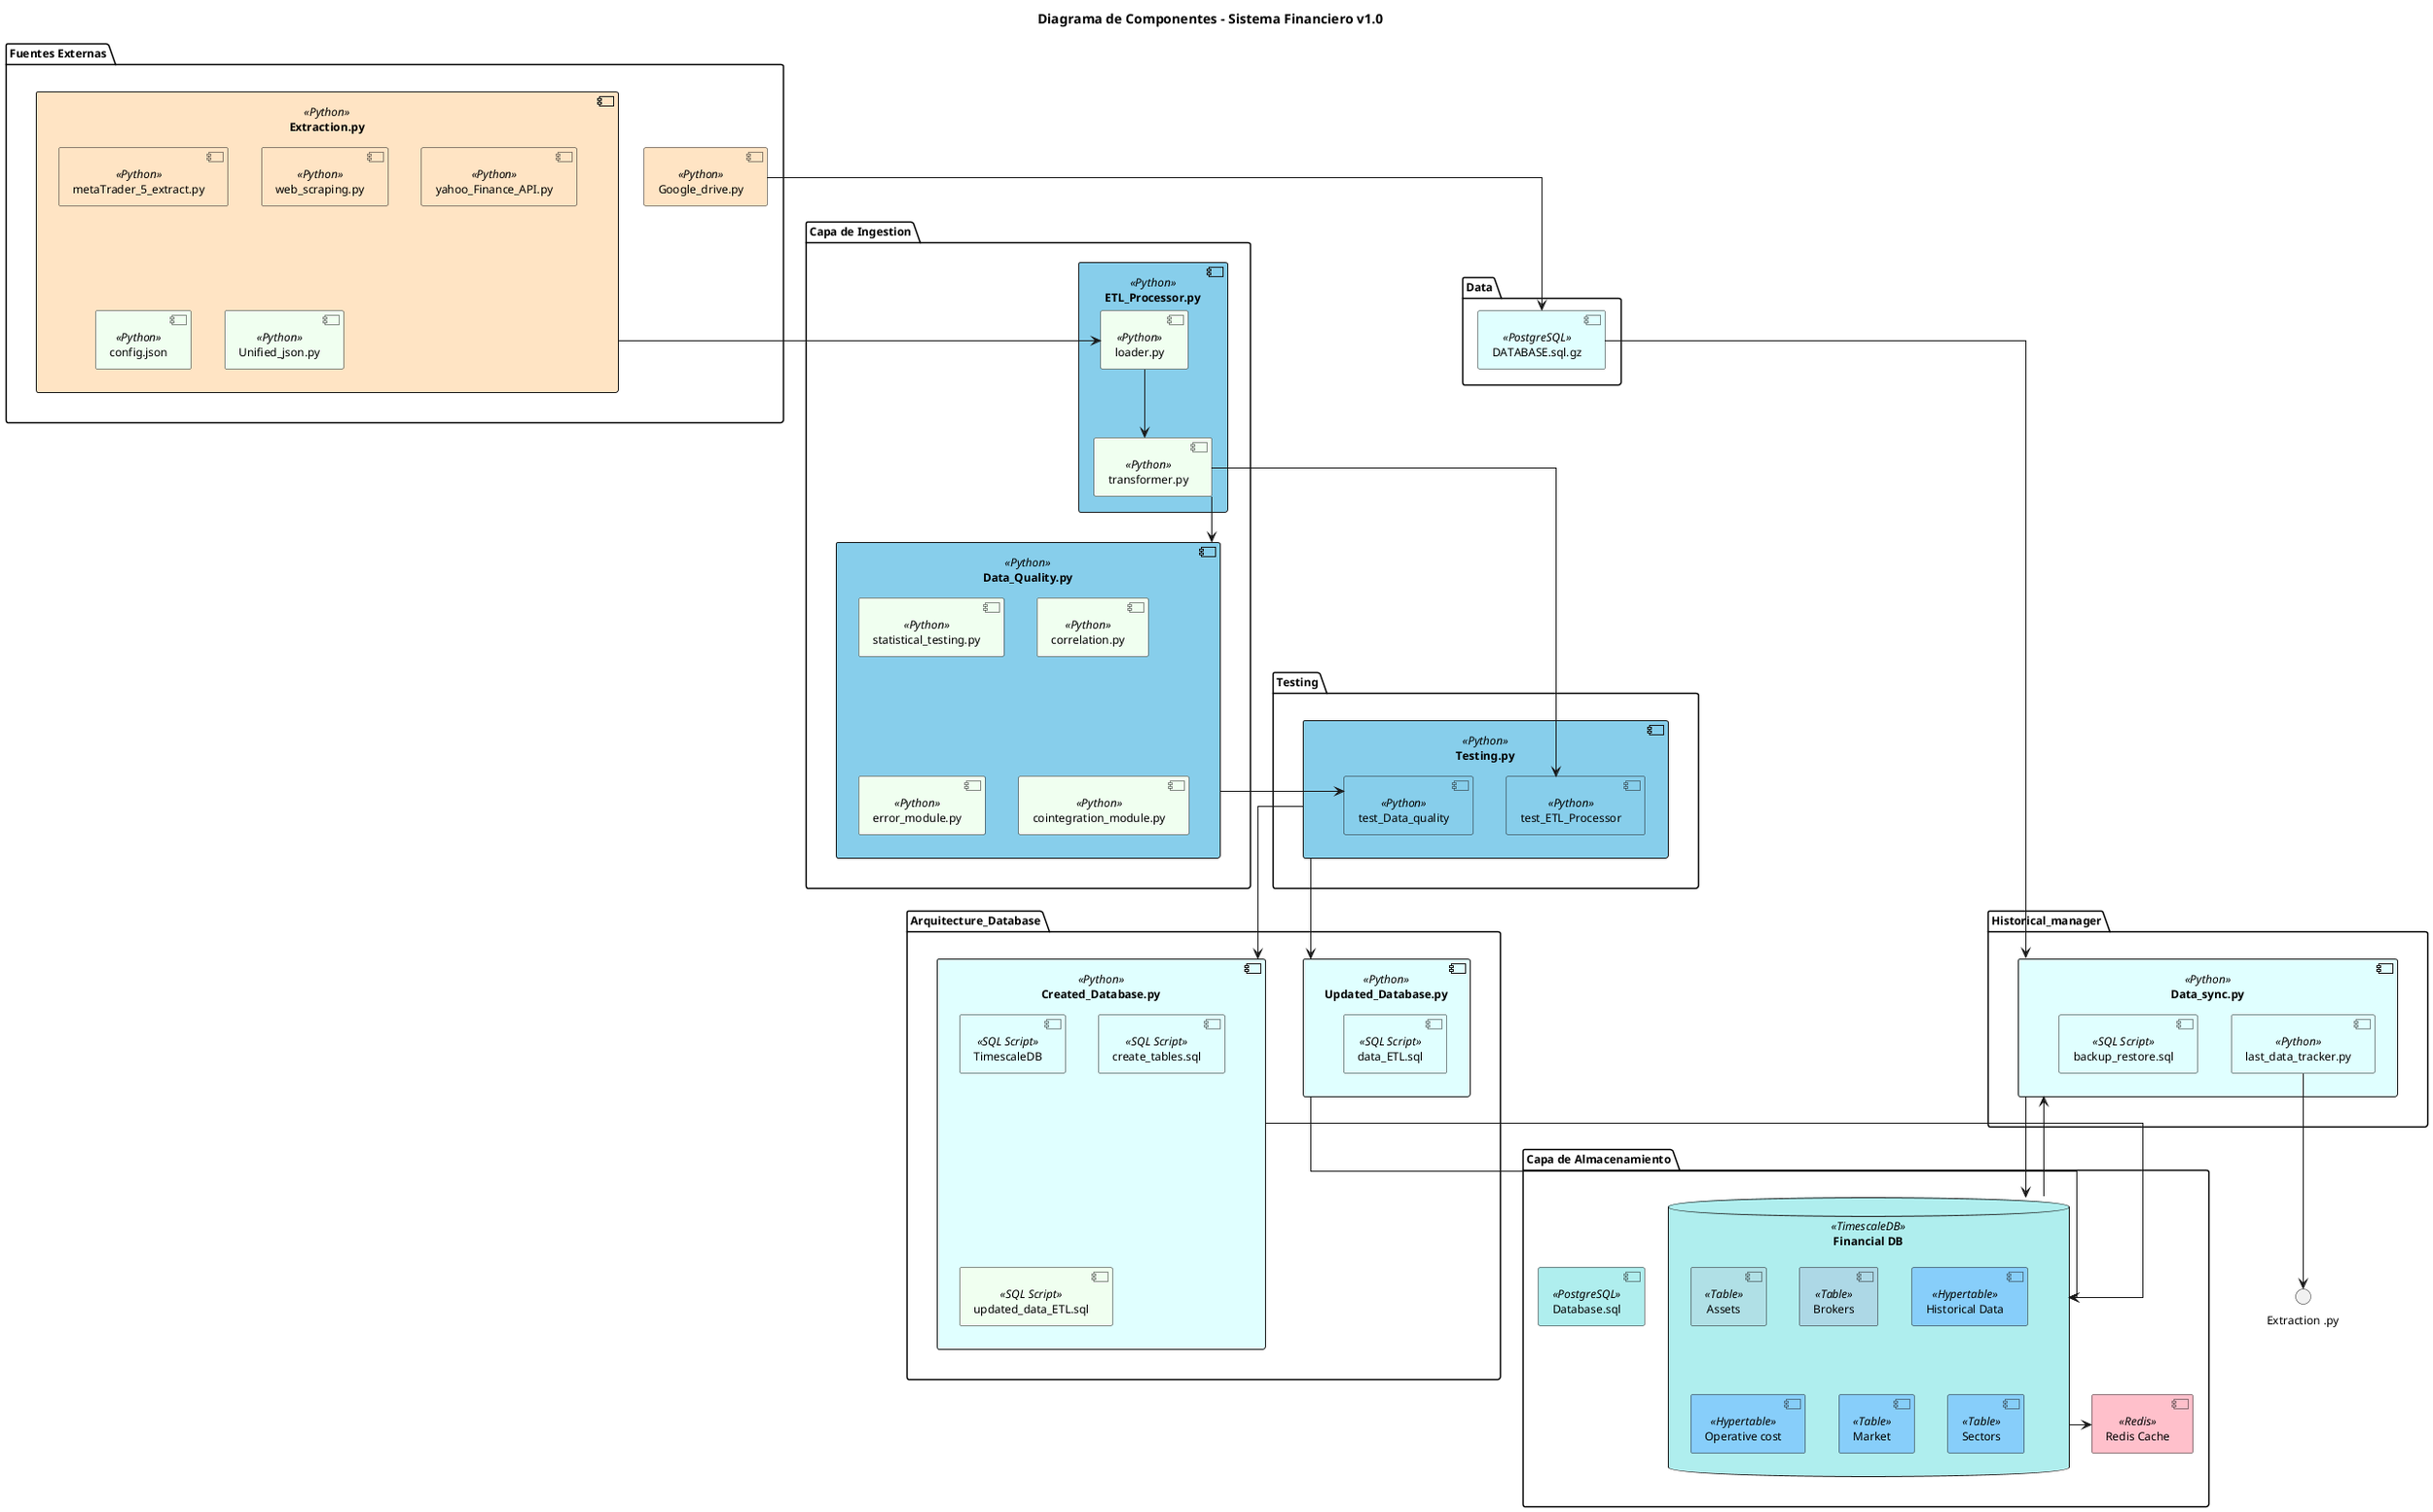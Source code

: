 @startuml
!theme _none_
skinparam defaultFontName "Segoe UI"
skinparam defaultFontSize 12
skinparam componentStyle uml2
skinparam linetype ortho

title Diagrama de Componentes - Sistema Financiero v1.0

package "Fuentes Externas" {
  component "Extraction.py" <<Python>> #FFE4C4{
    component "metaTrader_5_extract.py" <<Python>> #FFE4C4
    component "web_scraping.py" <<Python>> #FFE4C4
    component "yahoo_Finance_API.py" <<Python>> #FFE4C4
    component "config.json" <<Python>> #F0FFF0
    component "Unified_json.py" <<Python>> #F0FFF0
  }
  component "Google_drive.py" <<Python>> #FFE4C4{
  }
}

package "Capa de Ingestion" {
  component "ETL_Processor.py" <<Python>> #87CEEB {
    component "transformer.py" <<Python>> #F0FFF0
    component "loader.py" <<Python>> #F0FFF0
  }
  component "Data_Quality.py" <<Python>> #87CEEB {
    component "statistical_testing.py" <<Python>> #F0FFF0
    component "correlation.py" <<Python>> #F0FFF0
    component "error_module.py" <<Python>> #F0FFF0
    component "cointegration_module.py" <<Python>> #F0FFF0
  }
}

package "Data" {
  component "DATABASE.sql.gz" <<PostgreSQL>> #E0FFFF
}
package "Historical_manager" {
  component "Data_sync.py" <<Python>> #E0FFFF{
    component "last_data_tracker.py" <<Python>> #E0FFFF
    component "backup_restore.sql" <<SQL Script>> #E0FFFF
  }
}
package "Testing" {
  component "Testing.py"<<Python>> #87CEEB{
    component "test_Data_quality" <<Python>> #87CEEB
    component "test_ETL_Processor" <<Python>> #87CEEB
  }
}

package "Capa de Almacenamiento" {
  database "Financial DB" <<TimescaleDB>> #AFEEEE {
    component "Assets" <<Table>> #B0E0E6
    component "Brokers" <<Table>> #ADD8E6
    component "Historical Data" <<Hypertable>> #87CEFA
    component "Operative cost" <<Hypertable>> #87CEFA
    component "Market" <<Table>> #87CEFA
    component "Sectors" <<Table>> #87CEFA
  }
  component "Redis Cache" <<Redis>> #FFC0CB
  component "Database.sql" <<PostgreSQL>> #AFEEEE
}
package "Arquitecture_Database" {
  component "Created_Database.py" <<Python>> #E0FFFF{
    component "TimescaleDB" <<SQL Script>> #E0FFFF
    component "create_tables.sql" <<SQL Script>> #E0FFFF
    component "updated_data_ETL.sql" <<SQL Script>> #F0FFF0
  }
  component "Updated_Database.py" <<Python>> #E0FFFF{
    component "data_ETL.sql" <<SQL Script>> #E0FFFF
  }
}

' Conexiones entre componentes
"Extraction.py" --> "loader.py"
"loader.py" --> "transformer.py"
"transformer.py" --> "Data_Quality.py"
"transformer.py" --> "test_ETL_Processor"
"Data_Quality.py" --> "test_Data_quality"
"Testing.py" --> "Created_Database.py"
"Financial DB" --> "Redis Cache"
"DATABASE.sql.gz" --> "Data_sync.py"
"Data_sync.py" --> "Financial DB"
"Financial DB" --> "Data_sync.py"
"last_data_tracker.py" --> "Extraction .py"
"Created_Database.py" --> "Financial DB"
"Testing.py" --> "Updated_Database.py"
"Updated_Database.py" --> "Financial DB"
"Google_drive.py" --> "DATABASE.sql.gz"

@enduml
